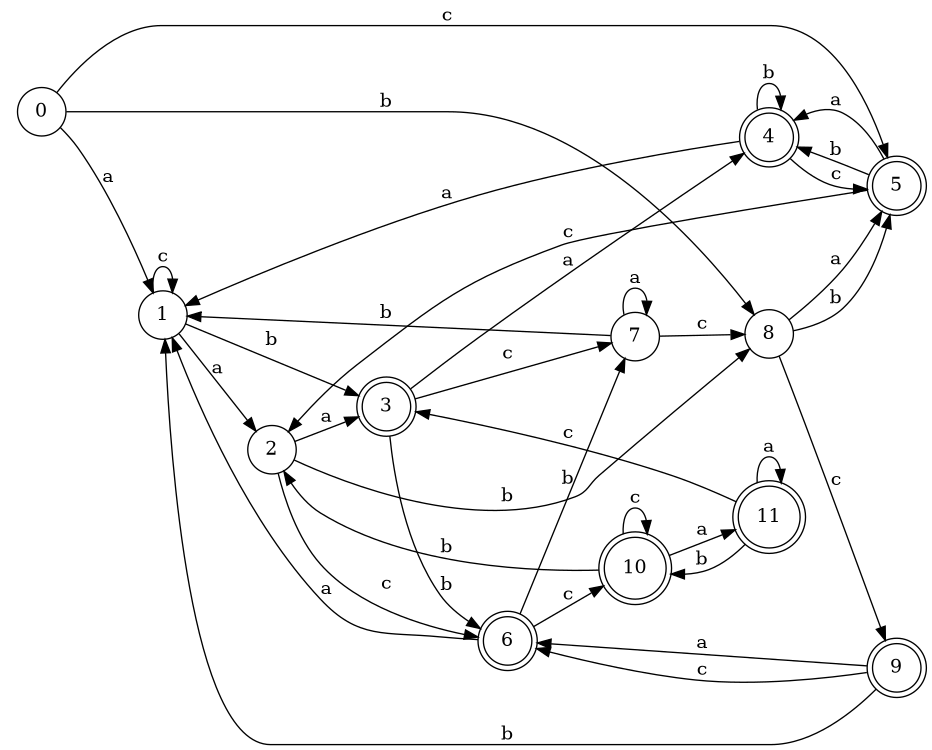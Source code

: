 digraph n10_4 {
__start0 [label="" shape="none"];

rankdir=LR;
size="8,5";

s0 [style="filled", color="black", fillcolor="white" shape="circle", label="0"];
s1 [style="filled", color="black", fillcolor="white" shape="circle", label="1"];
s2 [style="filled", color="black", fillcolor="white" shape="circle", label="2"];
s3 [style="rounded,filled", color="black", fillcolor="white" shape="doublecircle", label="3"];
s4 [style="rounded,filled", color="black", fillcolor="white" shape="doublecircle", label="4"];
s5 [style="rounded,filled", color="black", fillcolor="white" shape="doublecircle", label="5"];
s6 [style="rounded,filled", color="black", fillcolor="white" shape="doublecircle", label="6"];
s7 [style="filled", color="black", fillcolor="white" shape="circle", label="7"];
s8 [style="filled", color="black", fillcolor="white" shape="circle", label="8"];
s9 [style="rounded,filled", color="black", fillcolor="white" shape="doublecircle", label="9"];
s10 [style="rounded,filled", color="black", fillcolor="white" shape="doublecircle", label="10"];
s11 [style="rounded,filled", color="black", fillcolor="white" shape="doublecircle", label="11"];
s0 -> s1 [label="a"];
s0 -> s8 [label="b"];
s0 -> s5 [label="c"];
s1 -> s2 [label="a"];
s1 -> s3 [label="b"];
s1 -> s1 [label="c"];
s2 -> s3 [label="a"];
s2 -> s8 [label="b"];
s2 -> s6 [label="c"];
s3 -> s4 [label="a"];
s3 -> s6 [label="b"];
s3 -> s7 [label="c"];
s4 -> s1 [label="a"];
s4 -> s4 [label="b"];
s4 -> s5 [label="c"];
s5 -> s4 [label="a"];
s5 -> s4 [label="b"];
s5 -> s2 [label="c"];
s6 -> s1 [label="a"];
s6 -> s7 [label="b"];
s6 -> s10 [label="c"];
s7 -> s7 [label="a"];
s7 -> s1 [label="b"];
s7 -> s8 [label="c"];
s8 -> s5 [label="a"];
s8 -> s5 [label="b"];
s8 -> s9 [label="c"];
s9 -> s6 [label="a"];
s9 -> s1 [label="b"];
s9 -> s6 [label="c"];
s10 -> s11 [label="a"];
s10 -> s2 [label="b"];
s10 -> s10 [label="c"];
s11 -> s11 [label="a"];
s11 -> s10 [label="b"];
s11 -> s3 [label="c"];

}
